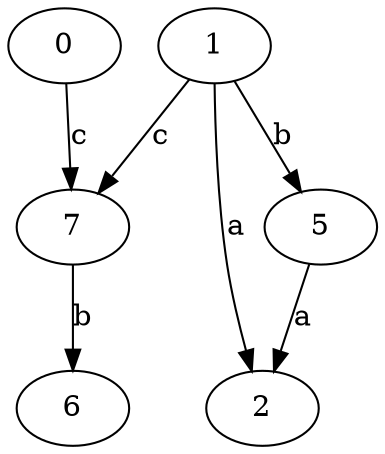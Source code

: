 strict digraph  {
0;
1;
2;
5;
6;
7;
0 -> 7  [label=c];
1 -> 2  [label=a];
1 -> 5  [label=b];
1 -> 7  [label=c];
5 -> 2  [label=a];
7 -> 6  [label=b];
}
